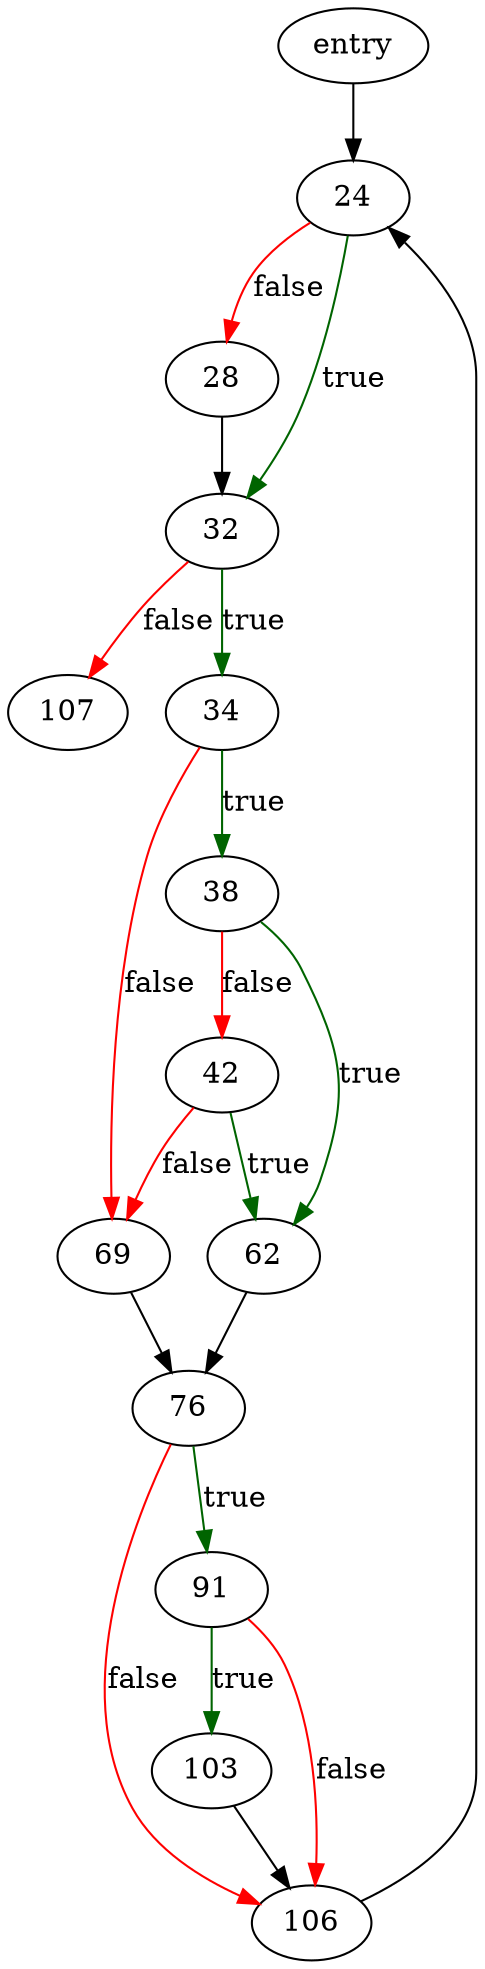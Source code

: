 digraph "walMerge" {
	// Node definitions.
	6 [label=entry];
	24;
	28;
	32;
	34;
	38;
	42;
	62;
	69;
	76;
	91;
	103;
	106;
	107;

	// Edge definitions.
	6 -> 24;
	24 -> 28 [
		color=red
		label=false
	];
	24 -> 32 [
		color=darkgreen
		label=true
	];
	28 -> 32;
	32 -> 34 [
		color=darkgreen
		label=true
	];
	32 -> 107 [
		color=red
		label=false
	];
	34 -> 38 [
		color=darkgreen
		label=true
	];
	34 -> 69 [
		color=red
		label=false
	];
	38 -> 42 [
		color=red
		label=false
	];
	38 -> 62 [
		color=darkgreen
		label=true
	];
	42 -> 62 [
		color=darkgreen
		label=true
	];
	42 -> 69 [
		color=red
		label=false
	];
	62 -> 76;
	69 -> 76;
	76 -> 91 [
		color=darkgreen
		label=true
	];
	76 -> 106 [
		color=red
		label=false
	];
	91 -> 103 [
		color=darkgreen
		label=true
	];
	91 -> 106 [
		color=red
		label=false
	];
	103 -> 106;
	106 -> 24;
}